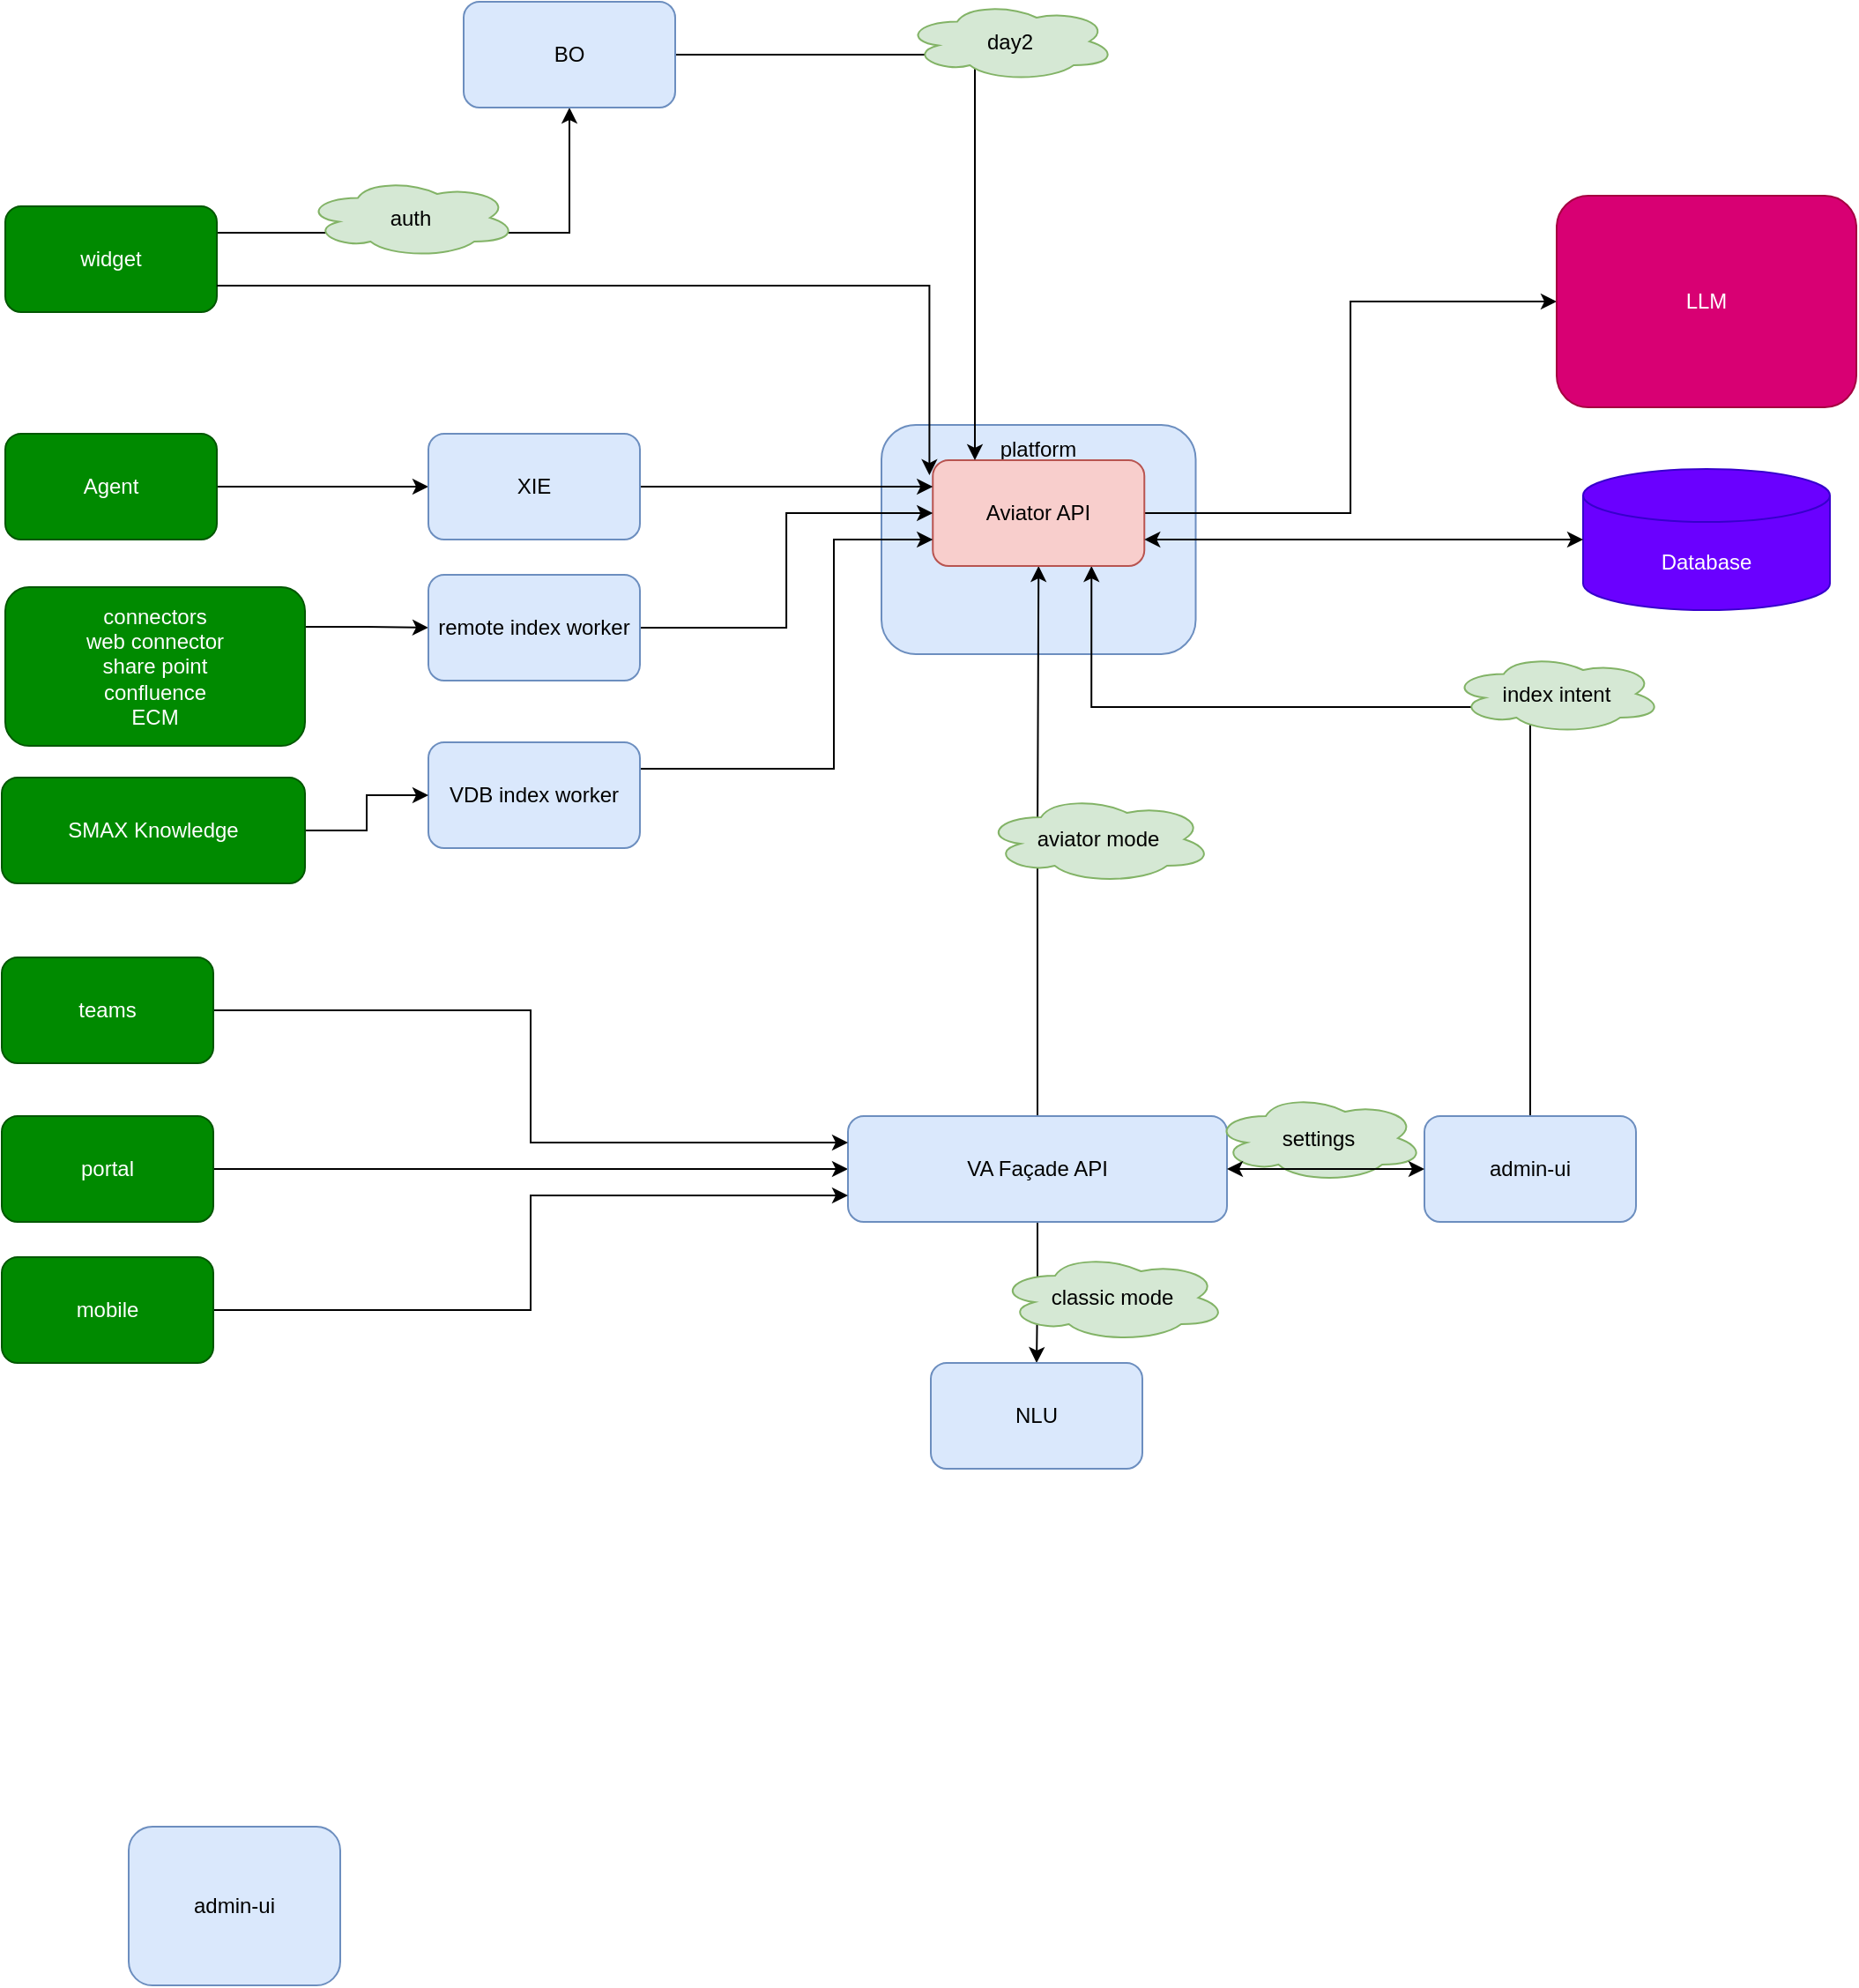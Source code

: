 <mxfile version="24.0.5" type="github">
  <diagram name="Page-1" id="7rRLar5LLWZetchV7N0B">
    <mxGraphModel dx="2825" dy="1095" grid="1" gridSize="10" guides="1" tooltips="1" connect="1" arrows="1" fold="1" page="1" pageScale="1" pageWidth="850" pageHeight="1100" math="0" shadow="0">
      <root>
        <mxCell id="0" />
        <mxCell id="1" parent="0" />
        <mxCell id="QXgqqfu3BRJYcwZkLF_K-7" value="platform" style="rounded=1;whiteSpace=wrap;html=1;verticalAlign=top;fillColor=#dae8fc;strokeColor=#6c8ebf;" vertex="1" parent="1">
          <mxGeometry x="457" y="580" width="178.25" height="130" as="geometry" />
        </mxCell>
        <mxCell id="Jt7BeiViqLmYP_f0gVZy-7" style="edgeStyle=orthogonalEdgeStyle;rounded=0;orthogonalLoop=1;jettySize=auto;html=1;exitX=1;exitY=0.5;exitDx=0;exitDy=0;entryX=0;entryY=0.5;entryDx=0;entryDy=0;" parent="1" source="Jt7BeiViqLmYP_f0gVZy-1" target="Jt7BeiViqLmYP_f0gVZy-2" edge="1">
          <mxGeometry relative="1" as="geometry" />
        </mxCell>
        <mxCell id="Jt7BeiViqLmYP_f0gVZy-1" value="portal" style="rounded=1;whiteSpace=wrap;html=1;fillColor=#008a00;fontColor=#ffffff;strokeColor=#005700;" parent="1" vertex="1">
          <mxGeometry x="-42" y="972" width="120" height="60" as="geometry" />
        </mxCell>
        <mxCell id="QXgqqfu3BRJYcwZkLF_K-117" style="edgeStyle=orthogonalEdgeStyle;rounded=0;orthogonalLoop=1;jettySize=auto;html=1;exitX=0.5;exitY=0;exitDx=0;exitDy=0;entryX=0.5;entryY=1;entryDx=0;entryDy=0;" edge="1" parent="1" source="Jt7BeiViqLmYP_f0gVZy-2" target="Jt7BeiViqLmYP_f0gVZy-15">
          <mxGeometry relative="1" as="geometry" />
        </mxCell>
        <mxCell id="QXgqqfu3BRJYcwZkLF_K-118" style="edgeStyle=orthogonalEdgeStyle;rounded=0;orthogonalLoop=1;jettySize=auto;html=1;exitX=0.5;exitY=1;exitDx=0;exitDy=0;" edge="1" parent="1" source="Jt7BeiViqLmYP_f0gVZy-2" target="QXgqqfu3BRJYcwZkLF_K-1">
          <mxGeometry relative="1" as="geometry" />
        </mxCell>
        <mxCell id="Jt7BeiViqLmYP_f0gVZy-2" value="VA Façade API" style="rounded=1;whiteSpace=wrap;html=1;fillColor=#dae8fc;strokeColor=#6c8ebf;" parent="1" vertex="1">
          <mxGeometry x="438" y="972" width="215" height="60" as="geometry" />
        </mxCell>
        <mxCell id="QXgqqfu3BRJYcwZkLF_K-120" style="edgeStyle=orthogonalEdgeStyle;rounded=0;orthogonalLoop=1;jettySize=auto;html=1;exitX=0.5;exitY=0;exitDx=0;exitDy=0;entryX=0.75;entryY=1;entryDx=0;entryDy=0;" edge="1" parent="1" source="Jt7BeiViqLmYP_f0gVZy-4" target="Jt7BeiViqLmYP_f0gVZy-15">
          <mxGeometry relative="1" as="geometry">
            <Array as="points">
              <mxPoint x="825" y="740" />
              <mxPoint x="576" y="740" />
            </Array>
          </mxGeometry>
        </mxCell>
        <mxCell id="Jt7BeiViqLmYP_f0gVZy-4" value="admin-ui" style="rounded=1;whiteSpace=wrap;html=1;fillColor=#dae8fc;strokeColor=#6c8ebf;" parent="1" vertex="1">
          <mxGeometry x="765" y="972" width="120" height="60" as="geometry" />
        </mxCell>
        <mxCell id="Jt7BeiViqLmYP_f0gVZy-11" style="edgeStyle=orthogonalEdgeStyle;rounded=0;orthogonalLoop=1;jettySize=auto;html=1;exitX=1;exitY=0.5;exitDx=0;exitDy=0;entryX=0;entryY=0.25;entryDx=0;entryDy=0;" parent="1" source="Jt7BeiViqLmYP_f0gVZy-8" target="Jt7BeiViqLmYP_f0gVZy-2" edge="1">
          <mxGeometry relative="1" as="geometry">
            <mxPoint x="300" y="962" as="targetPoint" />
          </mxGeometry>
        </mxCell>
        <mxCell id="Jt7BeiViqLmYP_f0gVZy-8" value="teams" style="rounded=1;whiteSpace=wrap;html=1;fillColor=#008a00;fontColor=#ffffff;strokeColor=#005700;" parent="1" vertex="1">
          <mxGeometry x="-42" y="882" width="120" height="60" as="geometry" />
        </mxCell>
        <mxCell id="Jt7BeiViqLmYP_f0gVZy-10" style="edgeStyle=orthogonalEdgeStyle;rounded=0;orthogonalLoop=1;jettySize=auto;html=1;exitX=1;exitY=0.5;exitDx=0;exitDy=0;entryX=0;entryY=0.75;entryDx=0;entryDy=0;" parent="1" source="Jt7BeiViqLmYP_f0gVZy-9" target="Jt7BeiViqLmYP_f0gVZy-2" edge="1">
          <mxGeometry relative="1" as="geometry" />
        </mxCell>
        <mxCell id="Jt7BeiViqLmYP_f0gVZy-9" value="mobile" style="rounded=1;whiteSpace=wrap;html=1;fillColor=#008a00;fontColor=#ffffff;strokeColor=#005700;" parent="1" vertex="1">
          <mxGeometry x="-42" y="1052" width="120" height="60" as="geometry" />
        </mxCell>
        <mxCell id="QXgqqfu3BRJYcwZkLF_K-15" style="edgeStyle=orthogonalEdgeStyle;rounded=0;orthogonalLoop=1;jettySize=auto;html=1;exitX=1;exitY=0.5;exitDx=0;exitDy=0;entryX=0;entryY=0.5;entryDx=0;entryDy=0;" edge="1" parent="1" source="Jt7BeiViqLmYP_f0gVZy-15" target="QXgqqfu3BRJYcwZkLF_K-14">
          <mxGeometry relative="1" as="geometry" />
        </mxCell>
        <mxCell id="Jt7BeiViqLmYP_f0gVZy-15" value="Aviator API" style="rounded=1;whiteSpace=wrap;html=1;fillColor=#f8cecc;strokeColor=#b85450;" parent="1" vertex="1">
          <mxGeometry x="486.13" y="600" width="120" height="60" as="geometry" />
        </mxCell>
        <mxCell id="Jt7BeiViqLmYP_f0gVZy-16" value="index intent" style="ellipse;shape=cloud;whiteSpace=wrap;html=1;fillColor=#d5e8d4;strokeColor=#82b366;" parent="1" vertex="1">
          <mxGeometry x="780" y="710" width="120" height="45" as="geometry" />
        </mxCell>
        <mxCell id="Jt7BeiViqLmYP_f0gVZy-18" value="aviator mode" style="ellipse;shape=cloud;whiteSpace=wrap;html=1;verticalAlign=middle;fillColor=#d5e8d4;strokeColor=#82b366;" parent="1" vertex="1">
          <mxGeometry x="515" y="790" width="130" height="50" as="geometry" />
        </mxCell>
        <mxCell id="Jt7BeiViqLmYP_f0gVZy-19" value="Database" style="shape=cylinder3;whiteSpace=wrap;html=1;boundedLbl=1;backgroundOutline=1;size=15;fillColor=#6a00ff;strokeColor=#3700CC;fontColor=#ffffff;" parent="1" vertex="1">
          <mxGeometry x="855" y="605" width="140" height="80" as="geometry" />
        </mxCell>
        <mxCell id="QXgqqfu3BRJYcwZkLF_K-1" value="NLU" style="rounded=1;whiteSpace=wrap;html=1;fillColor=#dae8fc;strokeColor=#6c8ebf;" vertex="1" parent="1">
          <mxGeometry x="485" y="1112" width="120" height="60" as="geometry" />
        </mxCell>
        <mxCell id="QXgqqfu3BRJYcwZkLF_K-2" value="settings" style="ellipse;shape=cloud;whiteSpace=wrap;html=1;fillColor=#d5e8d4;strokeColor=#82b366;" vertex="1" parent="1">
          <mxGeometry x="645" y="959.5" width="120" height="50" as="geometry" />
        </mxCell>
        <mxCell id="QXgqqfu3BRJYcwZkLF_K-3" value="" style="endArrow=classic;startArrow=classic;html=1;rounded=0;exitX=1;exitY=0.5;exitDx=0;exitDy=0;entryX=0;entryY=0.5;entryDx=0;entryDy=0;" edge="1" parent="1" source="Jt7BeiViqLmYP_f0gVZy-2" target="Jt7BeiViqLmYP_f0gVZy-4">
          <mxGeometry width="50" height="50" relative="1" as="geometry">
            <mxPoint x="565" y="912" as="sourcePoint" />
            <mxPoint x="615" y="862" as="targetPoint" />
          </mxGeometry>
        </mxCell>
        <mxCell id="QXgqqfu3BRJYcwZkLF_K-6" value="classic mode" style="ellipse;shape=cloud;whiteSpace=wrap;html=1;verticalAlign=middle;fillColor=#d5e8d4;strokeColor=#82b366;" vertex="1" parent="1">
          <mxGeometry x="523" y="1050" width="130" height="50" as="geometry" />
        </mxCell>
        <mxCell id="QXgqqfu3BRJYcwZkLF_K-9" value="" style="endArrow=classic;startArrow=classic;html=1;rounded=0;entryX=1;entryY=0.75;entryDx=0;entryDy=0;" edge="1" parent="1" source="Jt7BeiViqLmYP_f0gVZy-19" target="Jt7BeiViqLmYP_f0gVZy-15">
          <mxGeometry width="50" height="50" relative="1" as="geometry">
            <mxPoint x="447" y="860" as="sourcePoint" />
            <mxPoint x="497" y="810" as="targetPoint" />
          </mxGeometry>
        </mxCell>
        <mxCell id="QXgqqfu3BRJYcwZkLF_K-14" value="LLM" style="rounded=1;whiteSpace=wrap;html=1;fillColor=#d80073;fontColor=#ffffff;strokeColor=#A50040;" vertex="1" parent="1">
          <mxGeometry x="840" y="450" width="170" height="120" as="geometry" />
        </mxCell>
        <mxCell id="QXgqqfu3BRJYcwZkLF_K-80" value="admin-ui" style="rounded=1;whiteSpace=wrap;html=1;fillColor=#dae8fc;strokeColor=#6c8ebf;" vertex="1" parent="1">
          <mxGeometry x="30" y="1375" width="120" height="90" as="geometry" />
        </mxCell>
        <mxCell id="QXgqqfu3BRJYcwZkLF_K-109" style="edgeStyle=orthogonalEdgeStyle;rounded=0;orthogonalLoop=1;jettySize=auto;html=1;exitX=1;exitY=0.25;exitDx=0;exitDy=0;entryX=0.5;entryY=1;entryDx=0;entryDy=0;" edge="1" parent="1" source="QXgqqfu3BRJYcwZkLF_K-99" target="QXgqqfu3BRJYcwZkLF_K-100">
          <mxGeometry relative="1" as="geometry" />
        </mxCell>
        <mxCell id="QXgqqfu3BRJYcwZkLF_K-99" value="widget" style="rounded=1;whiteSpace=wrap;html=1;fillColor=#008a00;fontColor=#ffffff;strokeColor=#005700;" vertex="1" parent="1">
          <mxGeometry x="-40" y="456" width="120" height="60" as="geometry" />
        </mxCell>
        <mxCell id="QXgqqfu3BRJYcwZkLF_K-101" style="edgeStyle=orthogonalEdgeStyle;rounded=0;orthogonalLoop=1;jettySize=auto;html=1;exitX=1;exitY=0.5;exitDx=0;exitDy=0;" edge="1" parent="1" source="QXgqqfu3BRJYcwZkLF_K-100">
          <mxGeometry relative="1" as="geometry">
            <mxPoint x="510" y="600" as="targetPoint" />
            <Array as="points">
              <mxPoint x="510" y="370" />
            </Array>
          </mxGeometry>
        </mxCell>
        <mxCell id="QXgqqfu3BRJYcwZkLF_K-100" value="BO" style="rounded=1;whiteSpace=wrap;html=1;fillColor=#dae8fc;strokeColor=#6c8ebf;" vertex="1" parent="1">
          <mxGeometry x="220" y="340" width="120" height="60" as="geometry" />
        </mxCell>
        <mxCell id="QXgqqfu3BRJYcwZkLF_K-102" value="day2" style="ellipse;shape=cloud;whiteSpace=wrap;html=1;fillColor=#d5e8d4;strokeColor=#82b366;" vertex="1" parent="1">
          <mxGeometry x="470" y="340" width="120" height="45" as="geometry" />
        </mxCell>
        <mxCell id="QXgqqfu3BRJYcwZkLF_K-108" style="edgeStyle=orthogonalEdgeStyle;rounded=0;orthogonalLoop=1;jettySize=auto;html=1;exitX=1;exitY=0.25;exitDx=0;exitDy=0;entryX=0;entryY=0.5;entryDx=0;entryDy=0;" edge="1" parent="1" source="QXgqqfu3BRJYcwZkLF_K-103" target="QXgqqfu3BRJYcwZkLF_K-104">
          <mxGeometry relative="1" as="geometry" />
        </mxCell>
        <mxCell id="QXgqqfu3BRJYcwZkLF_K-103" value="connectors&lt;div&gt;web connector&lt;/div&gt;&lt;div&gt;share point&lt;/div&gt;&lt;div&gt;confluence&lt;/div&gt;&lt;div&gt;ECM&lt;/div&gt;" style="rounded=1;whiteSpace=wrap;html=1;fillColor=#008a00;fontColor=#ffffff;strokeColor=#005700;" vertex="1" parent="1">
          <mxGeometry x="-40" y="672" width="170" height="90" as="geometry" />
        </mxCell>
        <mxCell id="QXgqqfu3BRJYcwZkLF_K-106" style="edgeStyle=orthogonalEdgeStyle;rounded=0;orthogonalLoop=1;jettySize=auto;html=1;exitX=1;exitY=0.5;exitDx=0;exitDy=0;entryX=0;entryY=0.5;entryDx=0;entryDy=0;" edge="1" parent="1" source="QXgqqfu3BRJYcwZkLF_K-104" target="Jt7BeiViqLmYP_f0gVZy-15">
          <mxGeometry relative="1" as="geometry" />
        </mxCell>
        <mxCell id="QXgqqfu3BRJYcwZkLF_K-104" value="remote index worker" style="rounded=1;whiteSpace=wrap;html=1;fillColor=#dae8fc;strokeColor=#6c8ebf;" vertex="1" parent="1">
          <mxGeometry x="200" y="665" width="120" height="60" as="geometry" />
        </mxCell>
        <mxCell id="QXgqqfu3BRJYcwZkLF_K-107" style="edgeStyle=orthogonalEdgeStyle;rounded=0;orthogonalLoop=1;jettySize=auto;html=1;exitX=1;exitY=0.25;exitDx=0;exitDy=0;entryX=0;entryY=0.75;entryDx=0;entryDy=0;" edge="1" parent="1" source="QXgqqfu3BRJYcwZkLF_K-105" target="Jt7BeiViqLmYP_f0gVZy-15">
          <mxGeometry relative="1" as="geometry">
            <Array as="points">
              <mxPoint x="430" y="775" />
              <mxPoint x="430" y="645" />
            </Array>
          </mxGeometry>
        </mxCell>
        <mxCell id="QXgqqfu3BRJYcwZkLF_K-105" value="VDB index worker" style="rounded=1;whiteSpace=wrap;html=1;fillColor=#dae8fc;strokeColor=#6c8ebf;" vertex="1" parent="1">
          <mxGeometry x="200" y="760" width="120" height="60" as="geometry" />
        </mxCell>
        <mxCell id="QXgqqfu3BRJYcwZkLF_K-110" value="auth" style="ellipse;shape=cloud;whiteSpace=wrap;html=1;fillColor=#d5e8d4;strokeColor=#82b366;" vertex="1" parent="1">
          <mxGeometry x="130" y="440" width="120" height="45" as="geometry" />
        </mxCell>
        <mxCell id="QXgqqfu3BRJYcwZkLF_K-115" style="edgeStyle=orthogonalEdgeStyle;rounded=0;orthogonalLoop=1;jettySize=auto;html=1;exitX=1;exitY=0.5;exitDx=0;exitDy=0;entryX=0;entryY=0.5;entryDx=0;entryDy=0;" edge="1" parent="1" source="QXgqqfu3BRJYcwZkLF_K-113" target="QXgqqfu3BRJYcwZkLF_K-114">
          <mxGeometry relative="1" as="geometry" />
        </mxCell>
        <mxCell id="QXgqqfu3BRJYcwZkLF_K-113" value="Agent" style="rounded=1;whiteSpace=wrap;html=1;fillColor=#008a00;fontColor=#ffffff;strokeColor=#005700;" vertex="1" parent="1">
          <mxGeometry x="-40" y="585" width="120" height="60" as="geometry" />
        </mxCell>
        <mxCell id="QXgqqfu3BRJYcwZkLF_K-116" style="edgeStyle=orthogonalEdgeStyle;rounded=0;orthogonalLoop=1;jettySize=auto;html=1;exitX=1;exitY=0.5;exitDx=0;exitDy=0;entryX=0;entryY=0.25;entryDx=0;entryDy=0;" edge="1" parent="1" source="QXgqqfu3BRJYcwZkLF_K-114" target="Jt7BeiViqLmYP_f0gVZy-15">
          <mxGeometry relative="1" as="geometry" />
        </mxCell>
        <mxCell id="QXgqqfu3BRJYcwZkLF_K-114" value="XIE" style="rounded=1;whiteSpace=wrap;html=1;fillColor=#dae8fc;strokeColor=#6c8ebf;" vertex="1" parent="1">
          <mxGeometry x="200" y="585" width="120" height="60" as="geometry" />
        </mxCell>
        <mxCell id="QXgqqfu3BRJYcwZkLF_K-122" style="edgeStyle=orthogonalEdgeStyle;rounded=0;orthogonalLoop=1;jettySize=auto;html=1;exitX=1;exitY=0.75;exitDx=0;exitDy=0;entryX=-0.016;entryY=0.142;entryDx=0;entryDy=0;entryPerimeter=0;" edge="1" parent="1" source="QXgqqfu3BRJYcwZkLF_K-99" target="Jt7BeiViqLmYP_f0gVZy-15">
          <mxGeometry relative="1" as="geometry" />
        </mxCell>
        <mxCell id="QXgqqfu3BRJYcwZkLF_K-124" style="edgeStyle=orthogonalEdgeStyle;rounded=0;orthogonalLoop=1;jettySize=auto;html=1;exitX=1;exitY=0.5;exitDx=0;exitDy=0;entryX=0;entryY=0.5;entryDx=0;entryDy=0;" edge="1" parent="1" source="QXgqqfu3BRJYcwZkLF_K-123" target="QXgqqfu3BRJYcwZkLF_K-105">
          <mxGeometry relative="1" as="geometry" />
        </mxCell>
        <mxCell id="QXgqqfu3BRJYcwZkLF_K-123" value="SMAX Knowledge" style="rounded=1;whiteSpace=wrap;html=1;fillColor=#008a00;fontColor=#ffffff;strokeColor=#005700;" vertex="1" parent="1">
          <mxGeometry x="-42" y="780" width="172" height="60" as="geometry" />
        </mxCell>
      </root>
    </mxGraphModel>
  </diagram>
</mxfile>
